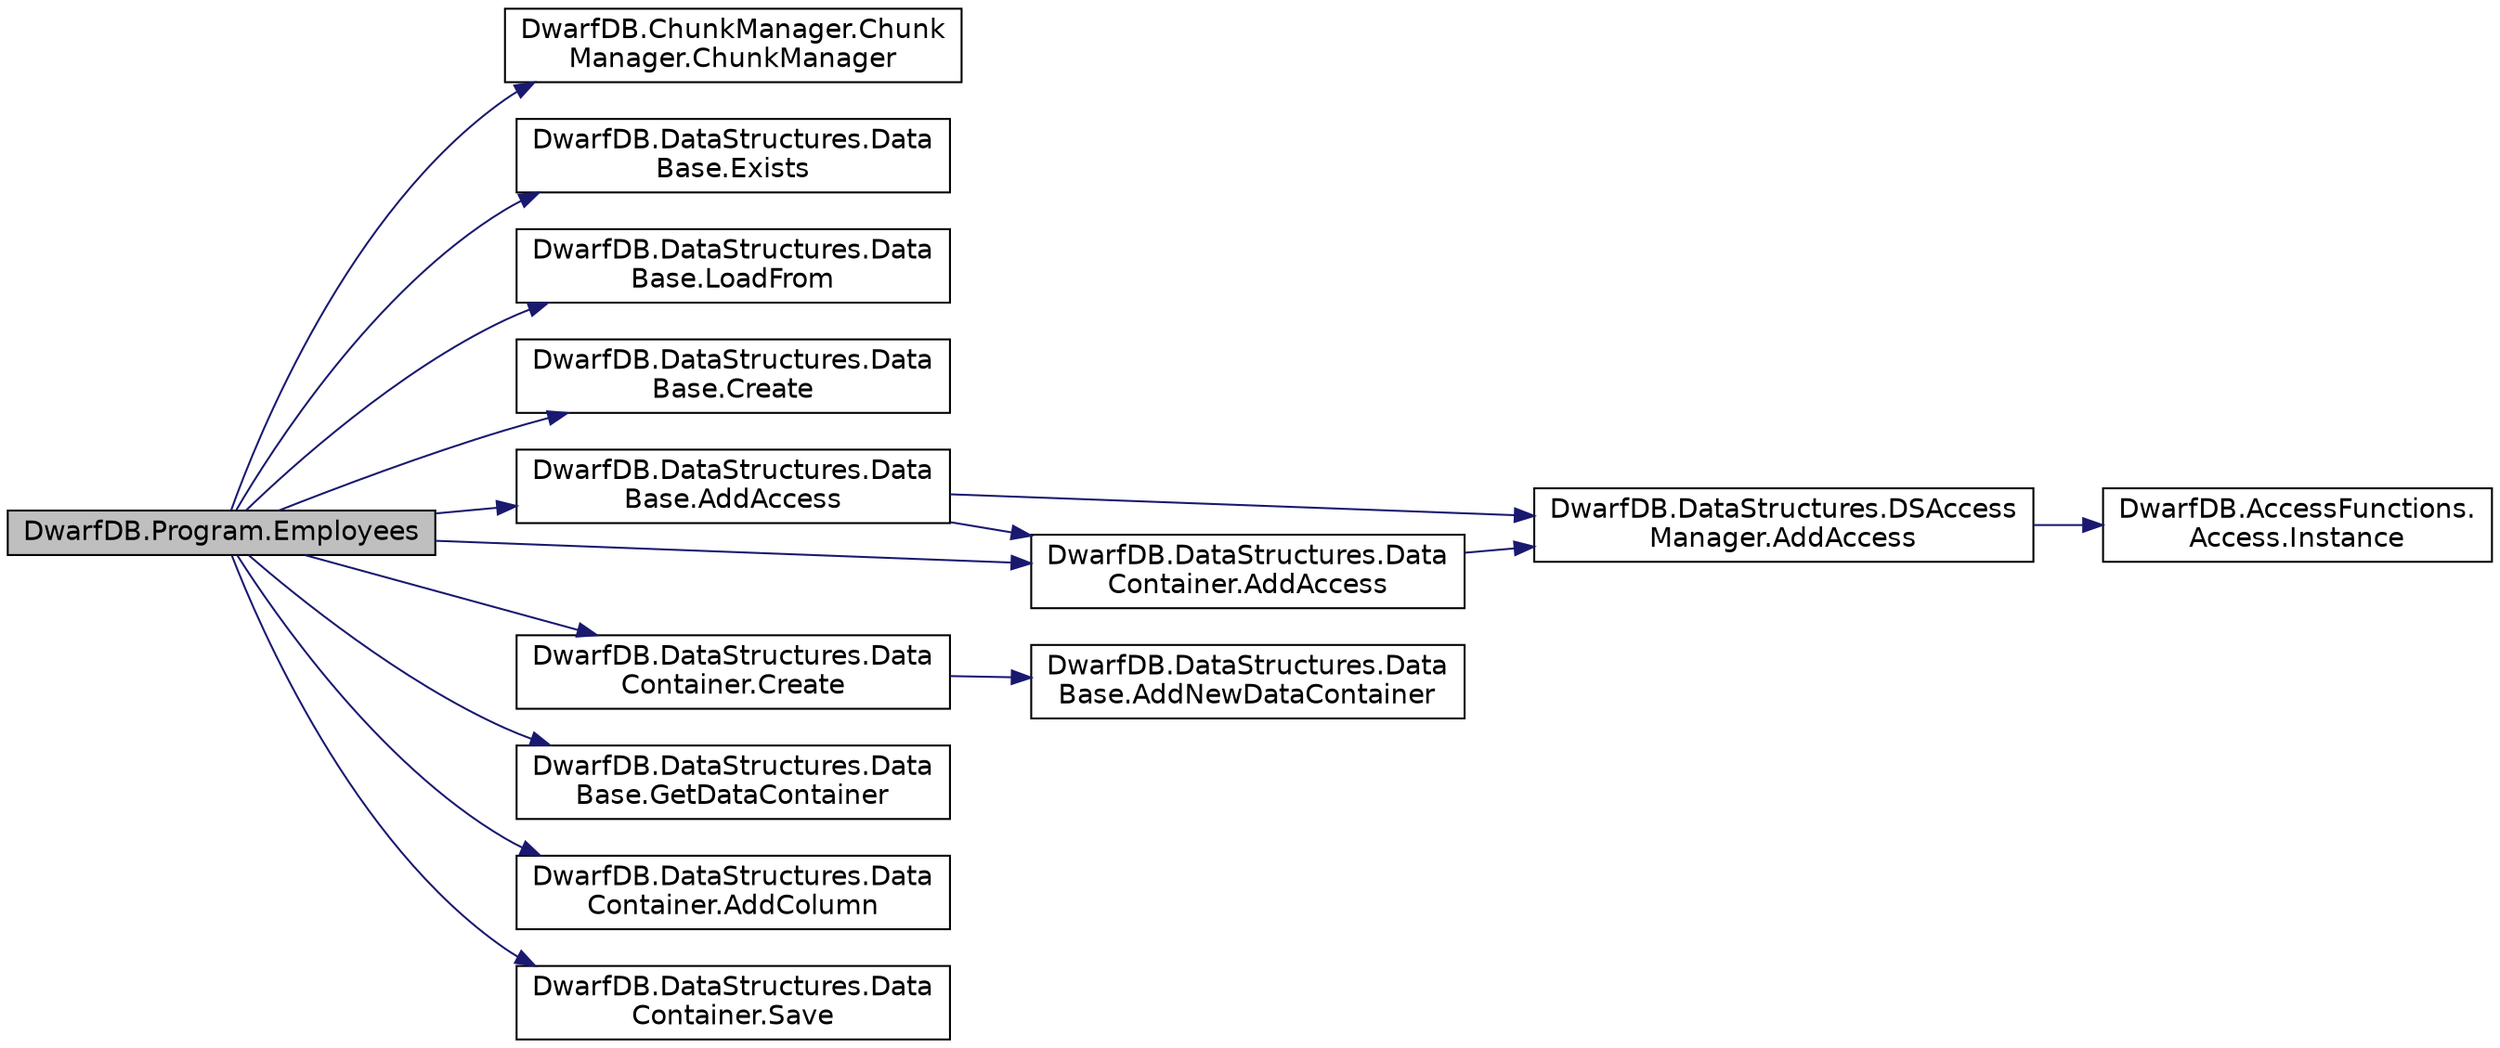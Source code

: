 digraph "DwarfDB.Program.Employees"
{
  edge [fontname="Helvetica",fontsize="14",labelfontname="Helvetica",labelfontsize="14"];
  node [fontname="Helvetica",fontsize="14",shape=record];
  rankdir="LR";
  Node1 [label="DwarfDB.Program.Employees",height=0.2,width=0.4,color="black", fillcolor="grey75", style="filled", fontcolor="black"];
  Node1 -> Node2 [color="midnightblue",fontsize="14",style="solid",fontname="Helvetica"];
  Node2 [label="DwarfDB.ChunkManager.Chunk\lManager.ChunkManager",height=0.2,width=0.4,color="black", fillcolor="white", style="filled",URL="$dc/d3e/class_dwarf_d_b_1_1_chunk_manager_1_1_chunk_manager.html#af588b4a35c0cce78a9c7ac3261d7bb78"];
  Node1 -> Node3 [color="midnightblue",fontsize="14",style="solid",fontname="Helvetica"];
  Node3 [label="DwarfDB.DataStructures.Data\lBase.Exists",height=0.2,width=0.4,color="black", fillcolor="white", style="filled",URL="$da/dfc/class_dwarf_d_b_1_1_data_structures_1_1_data_base.html#a984abdba15e81a2f8e5cd1345986202a"];
  Node1 -> Node4 [color="midnightblue",fontsize="14",style="solid",fontname="Helvetica"];
  Node4 [label="DwarfDB.DataStructures.Data\lBase.LoadFrom",height=0.2,width=0.4,color="black", fillcolor="white", style="filled",URL="$da/dfc/class_dwarf_d_b_1_1_data_structures_1_1_data_base.html#af709d60f64dc5065a95dc678ebc03f30",tooltip="Loads database from a filesystem "];
  Node1 -> Node5 [color="midnightblue",fontsize="14",style="solid",fontname="Helvetica"];
  Node5 [label="DwarfDB.DataStructures.Data\lBase.Create",height=0.2,width=0.4,color="black", fillcolor="white", style="filled",URL="$da/dfc/class_dwarf_d_b_1_1_data_structures_1_1_data_base.html#a2125965bbb7654634bced7627cc5ad88",tooltip="Creates a new DB "];
  Node1 -> Node6 [color="midnightblue",fontsize="14",style="solid",fontname="Helvetica"];
  Node6 [label="DwarfDB.DataStructures.Data\lBase.AddAccess",height=0.2,width=0.4,color="black", fillcolor="white", style="filled",URL="$da/dfc/class_dwarf_d_b_1_1_data_structures_1_1_data_base.html#a70e49a729cd901852e9c5a86717939c2",tooltip="Adding a new access record for our DB "];
  Node6 -> Node7 [color="midnightblue",fontsize="14",style="solid",fontname="Helvetica"];
  Node7 [label="DwarfDB.DataStructures.DSAccess\lManager.AddAccess",height=0.2,width=0.4,color="black", fillcolor="white", style="filled",URL="$d3/d82/class_dwarf_d_b_1_1_data_structures_1_1_d_s_access_manager.html#a0708fdb4b27cd177a440fb9c2a1811ed",tooltip="Adding a new access record for our DataStructure "];
  Node7 -> Node8 [color="midnightblue",fontsize="14",style="solid",fontname="Helvetica"];
  Node8 [label="DwarfDB.AccessFunctions.\lAccess.Instance",height=0.2,width=0.4,color="black", fillcolor="white", style="filled",URL="$d9/dbc/class_dwarf_d_b_1_1_access_functions_1_1_access.html#a5d908d2f2c1fc8df5f8d738ebc8e18d0",tooltip="Getting an instance for given user, level and object "];
  Node6 -> Node9 [color="midnightblue",fontsize="14",style="solid",fontname="Helvetica"];
  Node9 [label="DwarfDB.DataStructures.Data\lContainer.AddAccess",height=0.2,width=0.4,color="black", fillcolor="white", style="filled",URL="$d0/dbb/class_dwarf_d_b_1_1_data_structures_1_1_data_container.html#a6a6ab45d3aafedd286e55eb1f0725d00",tooltip="Adding a new access record for our DC "];
  Node9 -> Node7 [color="midnightblue",fontsize="14",style="solid",fontname="Helvetica"];
  Node1 -> Node10 [color="midnightblue",fontsize="14",style="solid",fontname="Helvetica"];
  Node10 [label="DwarfDB.DataStructures.Data\lContainer.Create",height=0.2,width=0.4,color="black", fillcolor="white", style="filled",URL="$d0/dbb/class_dwarf_d_b_1_1_data_structures_1_1_data_container.html#a771e6419590f70b8a025208864049075",tooltip="Create a new DataContainer "];
  Node10 -> Node11 [color="midnightblue",fontsize="14",style="solid",fontname="Helvetica"];
  Node11 [label="DwarfDB.DataStructures.Data\lBase.AddNewDataContainer",height=0.2,width=0.4,color="black", fillcolor="white", style="filled",URL="$da/dfc/class_dwarf_d_b_1_1_data_structures_1_1_data_base.html#a182b0a5eb74c9dcfe834797b40ea54b0",tooltip="Adding a new data container to a database "];
  Node1 -> Node12 [color="midnightblue",fontsize="14",style="solid",fontname="Helvetica"];
  Node12 [label="DwarfDB.DataStructures.Data\lBase.GetDataContainer",height=0.2,width=0.4,color="black", fillcolor="white", style="filled",URL="$da/dfc/class_dwarf_d_b_1_1_data_structures_1_1_data_base.html#a215058bbdbbca645117e63578a9443e8",tooltip="Getting DataContainer by name "];
  Node1 -> Node9 [color="midnightblue",fontsize="14",style="solid",fontname="Helvetica"];
  Node1 -> Node13 [color="midnightblue",fontsize="14",style="solid",fontname="Helvetica"];
  Node13 [label="DwarfDB.DataStructures.Data\lContainer.AddColumn",height=0.2,width=0.4,color="black", fillcolor="white", style="filled",URL="$d0/dbb/class_dwarf_d_b_1_1_data_structures_1_1_data_container.html#a4e2329f513c374246077a0bdd13c6471",tooltip="Adds a new column "];
  Node1 -> Node14 [color="midnightblue",fontsize="14",style="solid",fontname="Helvetica"];
  Node14 [label="DwarfDB.DataStructures.Data\lContainer.Save",height=0.2,width=0.4,color="black", fillcolor="white", style="filled",URL="$d0/dbb/class_dwarf_d_b_1_1_data_structures_1_1_data_container.html#a3ca82caee7d6f38c74dbb4e2a637aecb",tooltip="Save to file chunk "];
}
